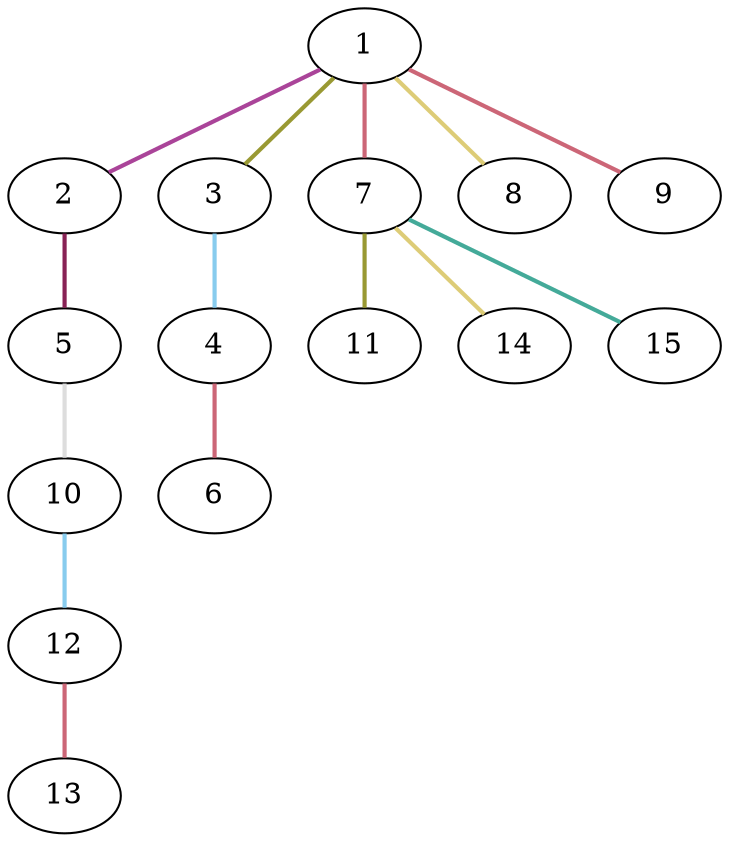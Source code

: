 graph {
	graph [rankdir=BT]
	1
	2
	2 -- 1 [color="#AA4499" style=bold]
	3
	3 -- 1 [color="#999933" style=bold]
	4
	4 -- 3 [color="#88CCEE" style=bold]
	5
	5 -- 2 [color="#882255" style=bold]
	6
	6 -- 4 [color="#CC6677" style=bold]
	7
	7 -- 1 [color="#CC6677" style=bold]
	8
	8 -- 1 [color="#DDCC77" style=bold]
	9
	9 -- 1 [color="#CC6677" style=bold]
	10
	10 -- 5 [color="#DDDDDD" style=bold]
	11
	11 -- 7 [color="#999933" style=bold]
	12
	12 -- 10 [color="#88CCEE" style=bold]
	13
	13 -- 12 [color="#CC6677" style=bold]
	14
	14 -- 7 [color="#DDCC77" style=bold]
	15
	15 -- 7 [color="#44AA99" style=bold]
}
